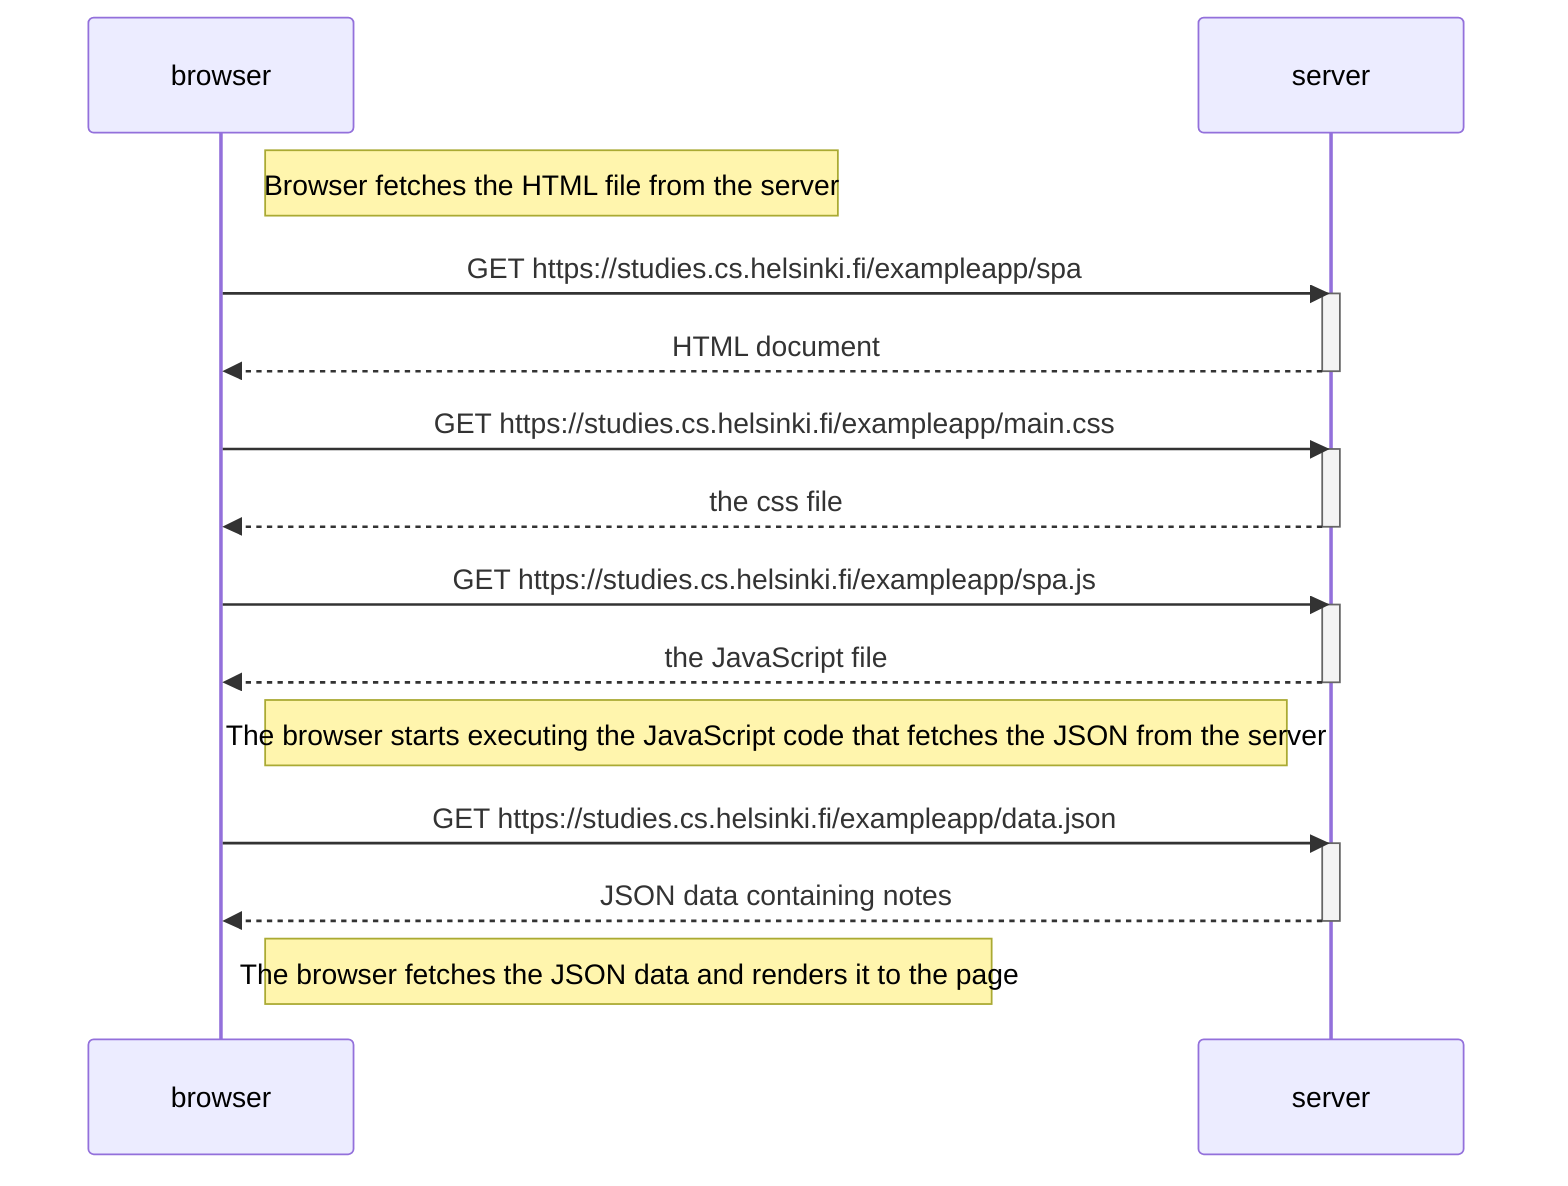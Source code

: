 sequenceDiagram
    participant browser
    participant server
    Note right of browser: Browser fetches the HTML file from the server
    browser->>server: GET https://studies.cs.helsinki.fi/exampleapp/spa

    activate server
    server-->>browser: HTML document

    deactivate server

    browser->>server: GET https://studies.cs.helsinki.fi/exampleapp/main.css
    activate server
    server-->>browser: the css file
    deactivate server

    browser->>server: GET https://studies.cs.helsinki.fi/exampleapp/spa.js
    activate server
    server-->>browser: the JavaScript file
    deactivate server

    Note right of browser: The browser starts executing the JavaScript code that fetches the JSON from the server

    browser->>server: GET https://studies.cs.helsinki.fi/exampleapp/data.json
    activate server

    server-->>browser: JSON data containing notes
    deactivate server

    Note right of browser: The browser fetches the JSON data and renders it to the page